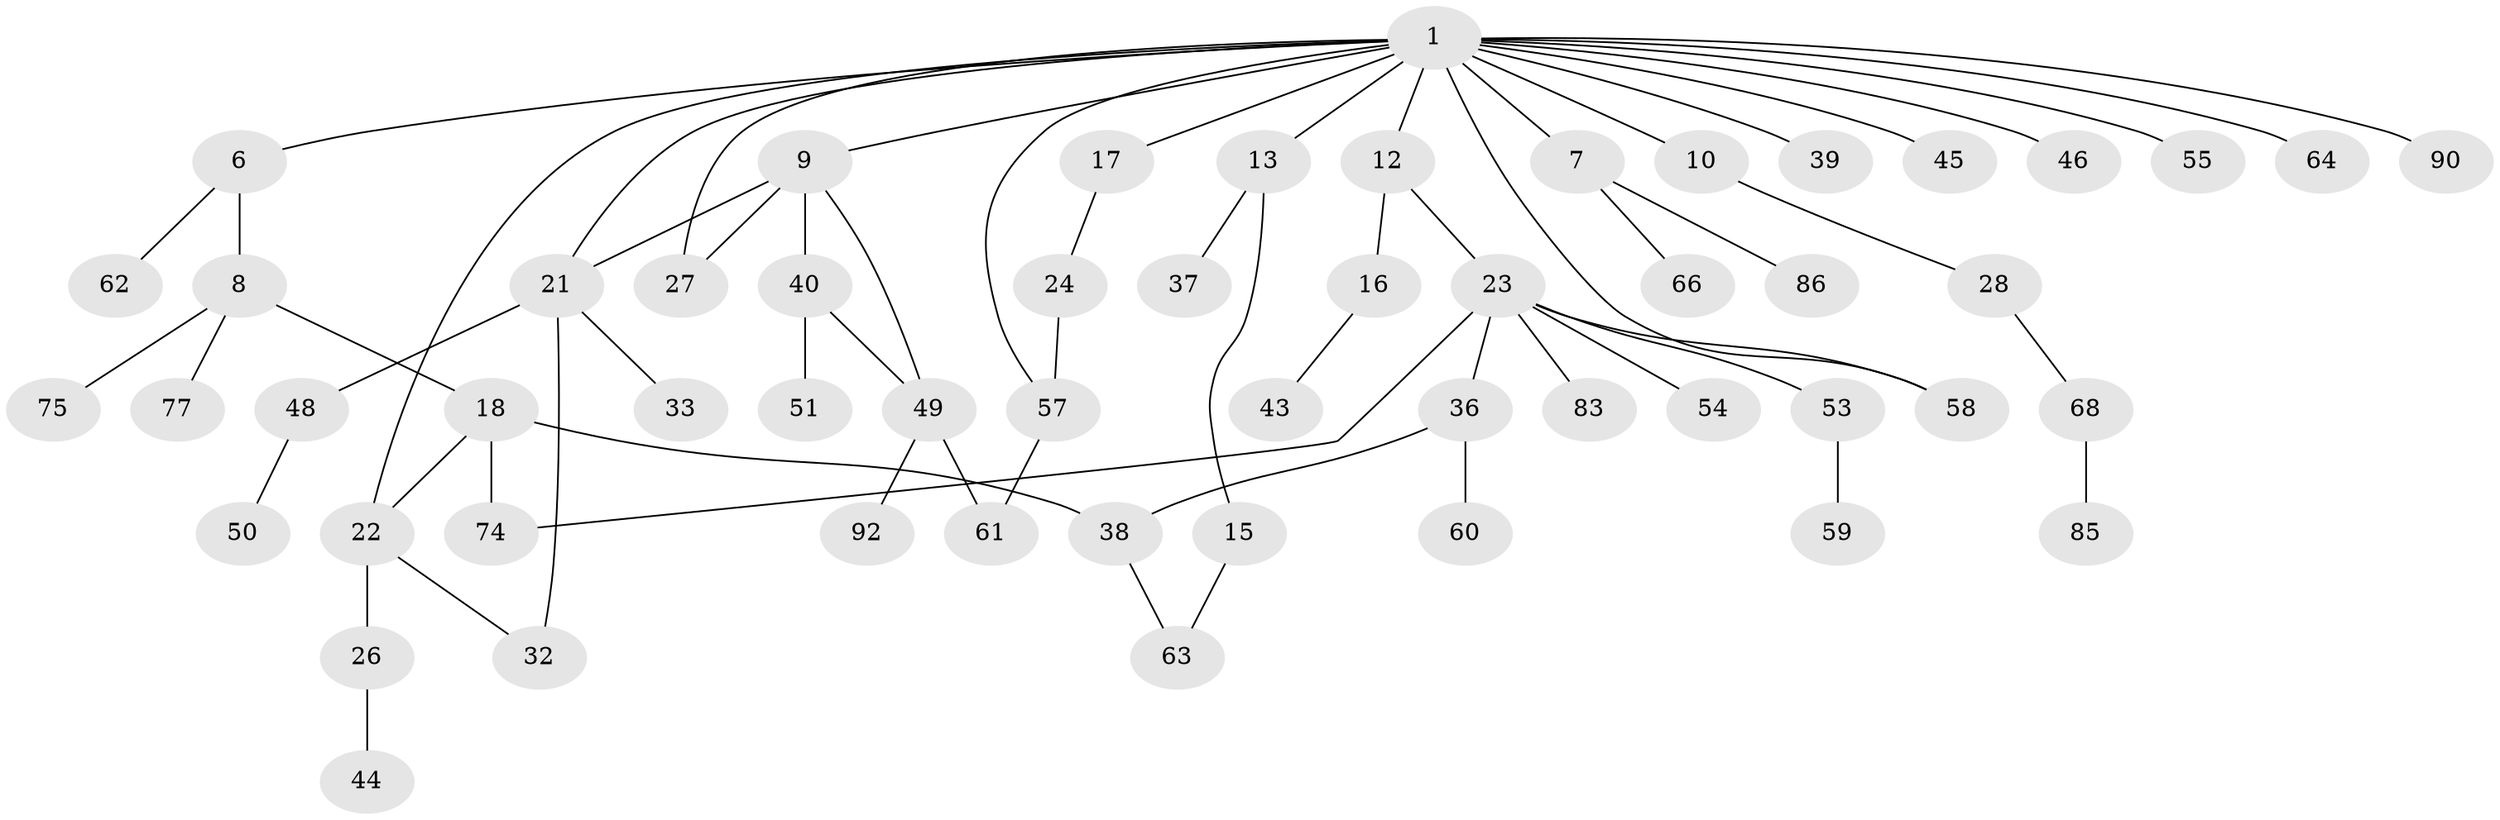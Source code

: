 // original degree distribution, {4: 0.08695652173913043, 5: 0.03260869565217391, 6: 0.03260869565217391, 7: 0.010869565217391304, 3: 0.16304347826086957, 2: 0.29347826086956524, 1: 0.3804347826086957}
// Generated by graph-tools (version 1.1) at 2025/17/03/04/25 18:17:01]
// undirected, 55 vertices, 65 edges
graph export_dot {
graph [start="1"]
  node [color=gray90,style=filled];
  1 [super="+19+4+2"];
  6;
  7;
  8 [super="+20"];
  9 [super="+14+11+56"];
  10;
  12 [super="+71"];
  13;
  15;
  16 [super="+91"];
  17;
  18 [super="+31+72+34"];
  21;
  22;
  23 [super="+35+29+84+47"];
  24;
  26 [super="+70"];
  27 [super="+76"];
  28;
  32 [super="+69"];
  33 [super="+89"];
  36;
  37;
  38 [super="+81"];
  39;
  40;
  43;
  44;
  45;
  46 [super="+67"];
  48;
  49;
  50;
  51;
  53;
  54;
  55;
  57 [super="+65"];
  58;
  59;
  60;
  61;
  62;
  63;
  64;
  66;
  68;
  74 [super="+78"];
  75;
  77;
  83;
  85;
  86;
  90;
  92;
  1 -- 57;
  1 -- 64;
  1 -- 17;
  1 -- 55;
  1 -- 27;
  1 -- 12;
  1 -- 90;
  1 -- 6;
  1 -- 39;
  1 -- 7;
  1 -- 9;
  1 -- 10;
  1 -- 13;
  1 -- 45;
  1 -- 46;
  1 -- 21;
  1 -- 22;
  1 -- 58;
  6 -- 8;
  6 -- 62;
  7 -- 66;
  7 -- 86;
  8 -- 18;
  8 -- 75;
  8 -- 77;
  9 -- 40;
  9 -- 27;
  9 -- 21;
  9 -- 49;
  10 -- 28;
  12 -- 16;
  12 -- 23;
  13 -- 15;
  13 -- 37;
  15 -- 63;
  16 -- 43;
  17 -- 24;
  18 -- 38;
  18 -- 74;
  18 -- 22;
  21 -- 32;
  21 -- 33;
  21 -- 48;
  22 -- 26;
  22 -- 32;
  23 -- 53;
  23 -- 54;
  23 -- 58;
  23 -- 83;
  23 -- 36;
  23 -- 74;
  24 -- 57;
  26 -- 44;
  28 -- 68;
  36 -- 60;
  36 -- 38;
  38 -- 63;
  40 -- 49;
  40 -- 51;
  48 -- 50;
  49 -- 61;
  49 -- 92;
  53 -- 59;
  57 -- 61;
  68 -- 85;
}
